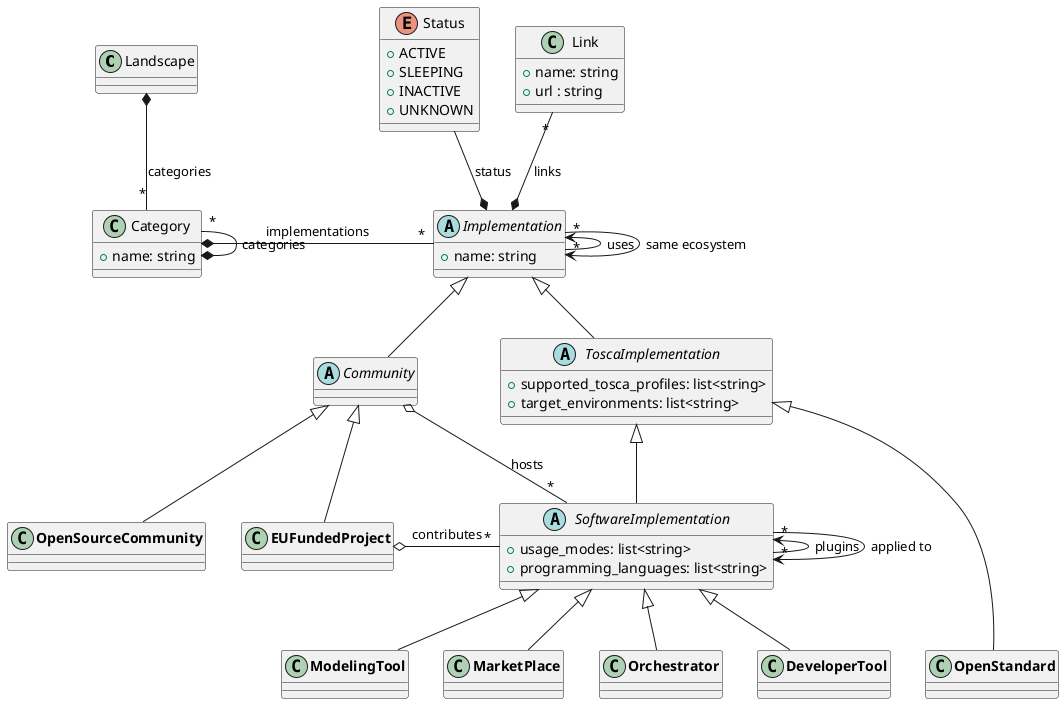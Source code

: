 @startuml

class Landscape {}

class Category {
  +name: string
}

enum Status {
  +ACTIVE
  +SLEEPING
  +INACTIVE
  +UNKNOWN
}

class Link {
  +name: string
  +url : string
}

abstract class Implementation {
  +name: string
}

abstract class Community extends Implementation {
}

class **EUFundedProject** extends Community {
}

class **OpenSourceCommunity** extends Community {
}

abstract class ToscaImplementation extends Implementation {
  +supported_tosca_profiles: list<string>
  +target_environments: list<string>
}

class **OpenStandard** extends ToscaImplementation {
}

abstract class SoftwareImplementation extends ToscaImplementation {
  +usage_modes: list<string>
  +programming_languages: list<string>
}

class **ModelingTool** extends SoftwareImplementation {
}

class **MarketPlace** extends SoftwareImplementation {
}

class **Orchestrator** extends SoftwareImplementation {
}

class **DeveloperTool** extends SoftwareImplementation {
}

Landscape *-- "*" Category : categories
Category *- "*" Implementation : implementations
Category *-up- "*" Category : categories
Implementation *-up- Status : status
Implementation *-up- "*" Link : links
"**EUFundedProject**" o-right- "*" SoftwareImplementation : contributes
Community o-right- "*" SoftwareImplementation : hosts
Implementation -up-> "*" Implementation : uses
Implementation --> "*" Implementation : same ecosystem
SoftwareImplementation -up-> "*" SoftwareImplementation : plugins
SoftwareImplementation --> "*" SoftwareImplementation : applied to

"**DeveloperTool**" -[hidden] "**OpenStandard**"

@end
